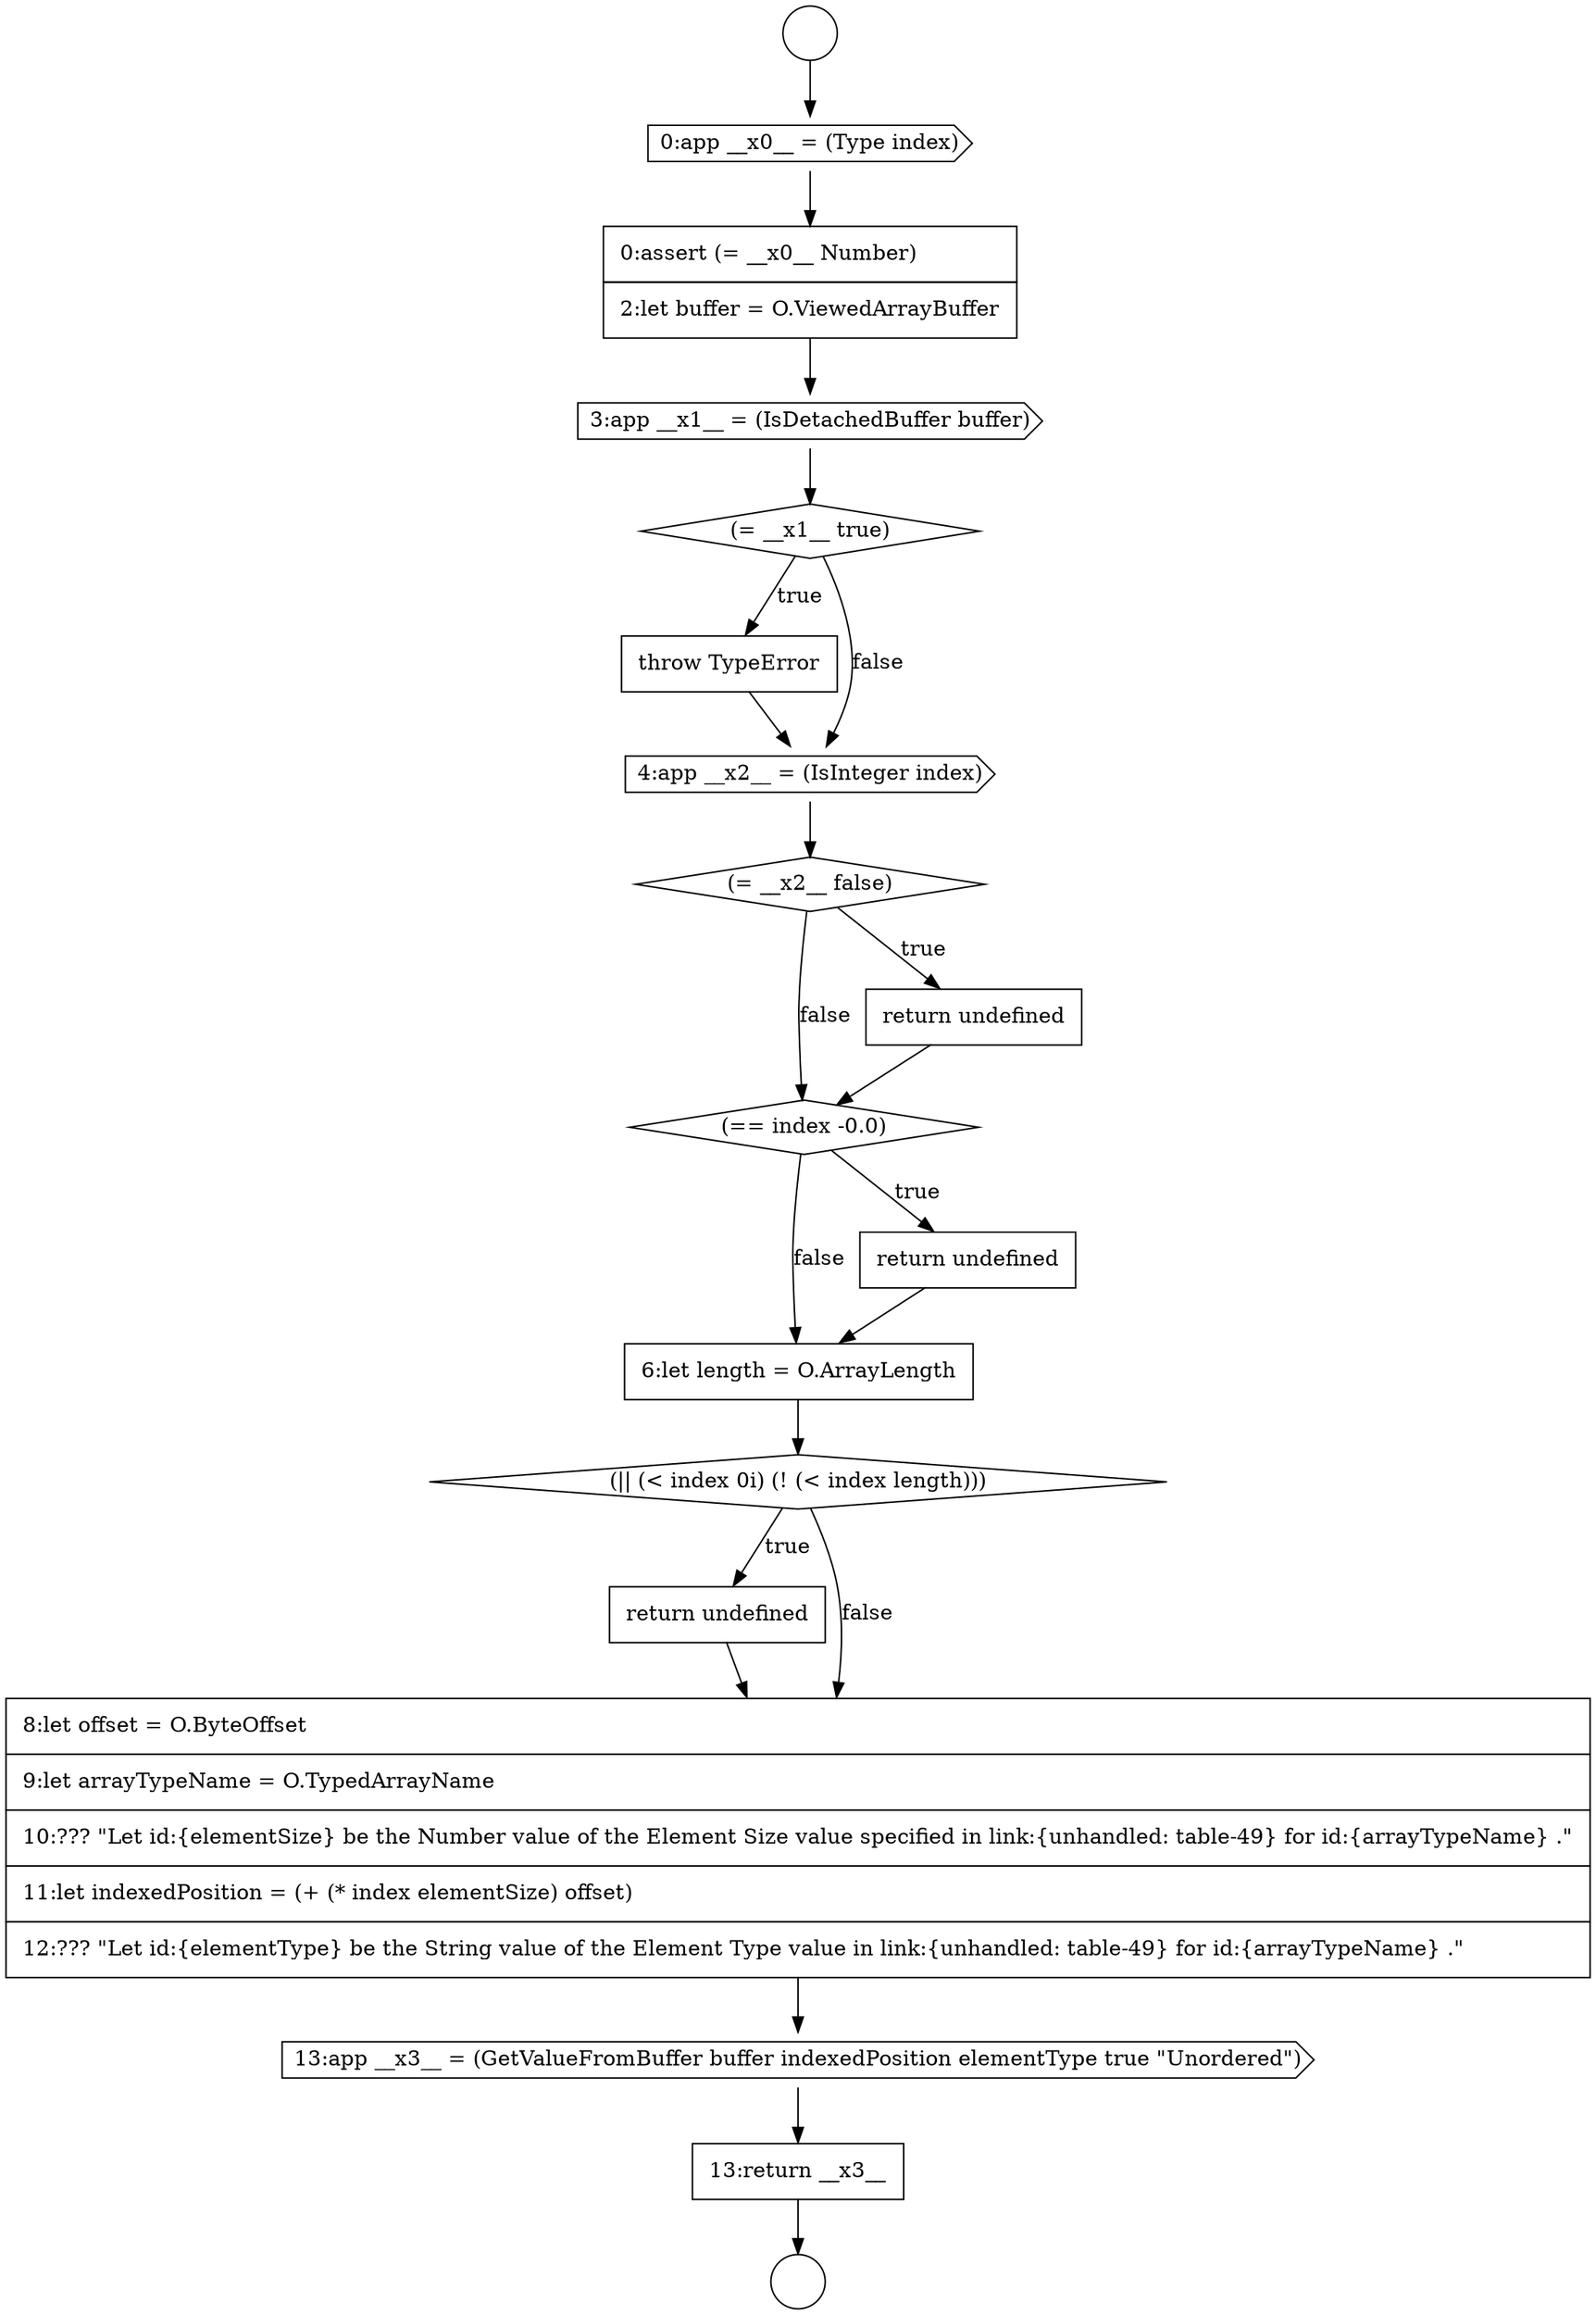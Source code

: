 digraph {
  node2723 [shape=none, margin=0, label=<<font color="black">
    <table border="0" cellborder="1" cellspacing="0" cellpadding="10">
      <tr><td align="left">throw TypeError</td></tr>
    </table>
  </font>> color="black" fillcolor="white" style=filled]
  node2730 [shape=diamond, label=<<font color="black">(|| (&lt; index 0i) (! (&lt; index length)))</font>> color="black" fillcolor="white" style=filled]
  node2718 [shape=circle label=" " color="black" fillcolor="white" style=filled]
  node2733 [shape=cds, label=<<font color="black">13:app __x3__ = (GetValueFromBuffer buffer indexedPosition elementType true &quot;Unordered&quot;)</font>> color="black" fillcolor="white" style=filled]
  node2727 [shape=diamond, label=<<font color="black">(== index -0.0)</font>> color="black" fillcolor="white" style=filled]
  node2721 [shape=cds, label=<<font color="black">3:app __x1__ = (IsDetachedBuffer buffer)</font>> color="black" fillcolor="white" style=filled]
  node2725 [shape=diamond, label=<<font color="black">(= __x2__ false)</font>> color="black" fillcolor="white" style=filled]
  node2719 [shape=cds, label=<<font color="black">0:app __x0__ = (Type index)</font>> color="black" fillcolor="white" style=filled]
  node2731 [shape=none, margin=0, label=<<font color="black">
    <table border="0" cellborder="1" cellspacing="0" cellpadding="10">
      <tr><td align="left">return undefined</td></tr>
    </table>
  </font>> color="black" fillcolor="white" style=filled]
  node2726 [shape=none, margin=0, label=<<font color="black">
    <table border="0" cellborder="1" cellspacing="0" cellpadding="10">
      <tr><td align="left">return undefined</td></tr>
    </table>
  </font>> color="black" fillcolor="white" style=filled]
  node2724 [shape=cds, label=<<font color="black">4:app __x2__ = (IsInteger index)</font>> color="black" fillcolor="white" style=filled]
  node2729 [shape=none, margin=0, label=<<font color="black">
    <table border="0" cellborder="1" cellspacing="0" cellpadding="10">
      <tr><td align="left">6:let length = O.ArrayLength</td></tr>
    </table>
  </font>> color="black" fillcolor="white" style=filled]
  node2717 [shape=circle label=" " color="black" fillcolor="white" style=filled]
  node2734 [shape=none, margin=0, label=<<font color="black">
    <table border="0" cellborder="1" cellspacing="0" cellpadding="10">
      <tr><td align="left">13:return __x3__</td></tr>
    </table>
  </font>> color="black" fillcolor="white" style=filled]
  node2732 [shape=none, margin=0, label=<<font color="black">
    <table border="0" cellborder="1" cellspacing="0" cellpadding="10">
      <tr><td align="left">8:let offset = O.ByteOffset</td></tr>
      <tr><td align="left">9:let arrayTypeName = O.TypedArrayName</td></tr>
      <tr><td align="left">10:??? &quot;Let id:{elementSize} be the Number value of the Element Size value specified in link:{unhandled: table-49} for id:{arrayTypeName} .&quot;</td></tr>
      <tr><td align="left">11:let indexedPosition = (+ (* index elementSize) offset)</td></tr>
      <tr><td align="left">12:??? &quot;Let id:{elementType} be the String value of the Element Type value in link:{unhandled: table-49} for id:{arrayTypeName} .&quot;</td></tr>
    </table>
  </font>> color="black" fillcolor="white" style=filled]
  node2720 [shape=none, margin=0, label=<<font color="black">
    <table border="0" cellborder="1" cellspacing="0" cellpadding="10">
      <tr><td align="left">0:assert (= __x0__ Number)</td></tr>
      <tr><td align="left">2:let buffer = O.ViewedArrayBuffer</td></tr>
    </table>
  </font>> color="black" fillcolor="white" style=filled]
  node2722 [shape=diamond, label=<<font color="black">(= __x1__ true)</font>> color="black" fillcolor="white" style=filled]
  node2728 [shape=none, margin=0, label=<<font color="black">
    <table border="0" cellborder="1" cellspacing="0" cellpadding="10">
      <tr><td align="left">return undefined</td></tr>
    </table>
  </font>> color="black" fillcolor="white" style=filled]
  node2719 -> node2720 [ color="black"]
  node2724 -> node2725 [ color="black"]
  node2721 -> node2722 [ color="black"]
  node2717 -> node2719 [ color="black"]
  node2731 -> node2732 [ color="black"]
  node2722 -> node2723 [label=<<font color="black">true</font>> color="black"]
  node2722 -> node2724 [label=<<font color="black">false</font>> color="black"]
  node2726 -> node2727 [ color="black"]
  node2732 -> node2733 [ color="black"]
  node2728 -> node2729 [ color="black"]
  node2723 -> node2724 [ color="black"]
  node2729 -> node2730 [ color="black"]
  node2727 -> node2728 [label=<<font color="black">true</font>> color="black"]
  node2727 -> node2729 [label=<<font color="black">false</font>> color="black"]
  node2733 -> node2734 [ color="black"]
  node2720 -> node2721 [ color="black"]
  node2725 -> node2726 [label=<<font color="black">true</font>> color="black"]
  node2725 -> node2727 [label=<<font color="black">false</font>> color="black"]
  node2734 -> node2718 [ color="black"]
  node2730 -> node2731 [label=<<font color="black">true</font>> color="black"]
  node2730 -> node2732 [label=<<font color="black">false</font>> color="black"]
}
